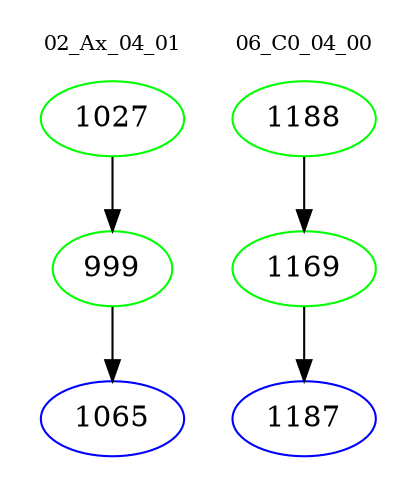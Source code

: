 digraph{
subgraph cluster_0 {
color = white
label = "02_Ax_04_01";
fontsize=10;
T0_1027 [label="1027", color="green"]
T0_1027 -> T0_999 [color="black"]
T0_999 [label="999", color="green"]
T0_999 -> T0_1065 [color="black"]
T0_1065 [label="1065", color="blue"]
}
subgraph cluster_1 {
color = white
label = "06_C0_04_00";
fontsize=10;
T1_1188 [label="1188", color="green"]
T1_1188 -> T1_1169 [color="black"]
T1_1169 [label="1169", color="green"]
T1_1169 -> T1_1187 [color="black"]
T1_1187 [label="1187", color="blue"]
}
}
